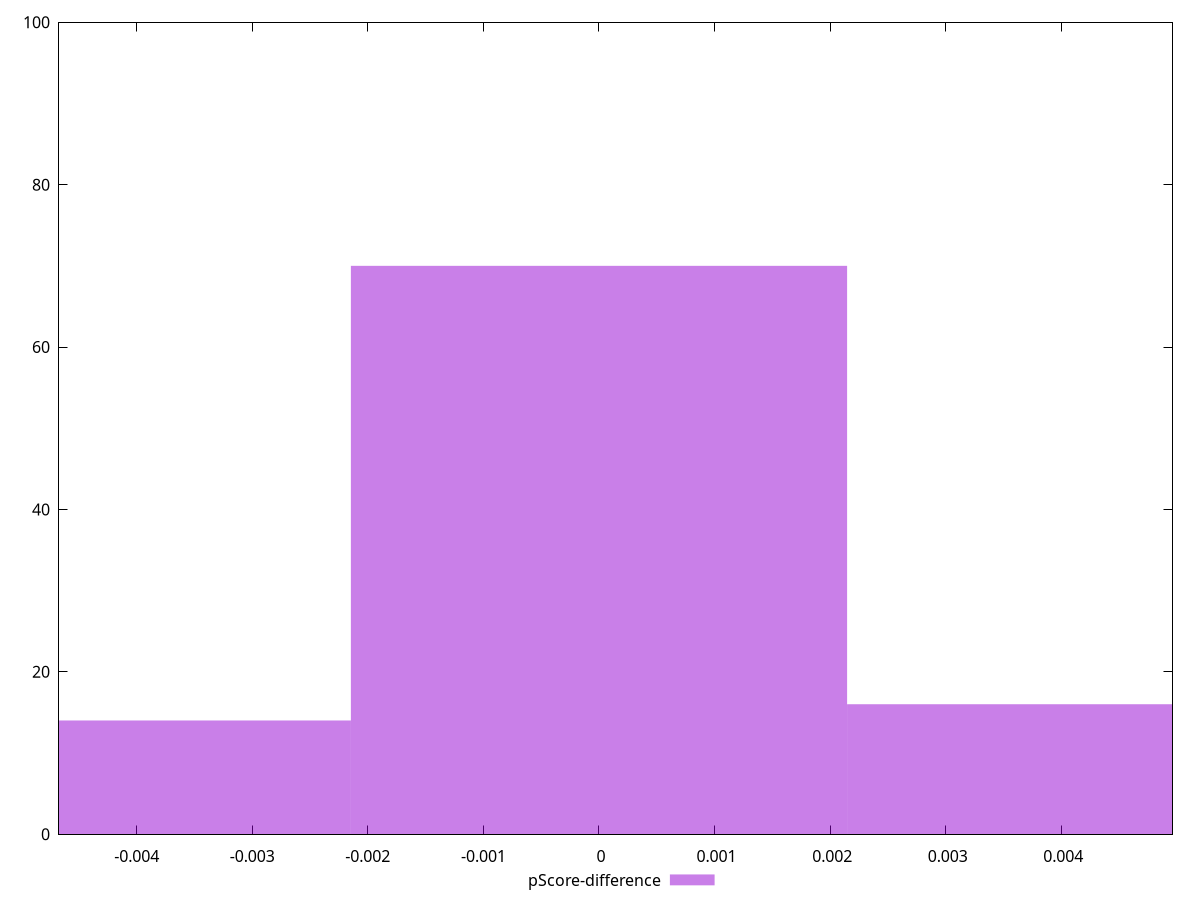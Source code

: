 reset

$pScoreDifference <<EOF
0 70
-0.004293495804838969 14
0.004293495804838969 16
EOF

set key outside below
set boxwidth 0.004293495804838969
set xrange [-0.004672150668637021:0.004962133580525885]
set yrange [0:100]
set trange [0:100]
set style fill transparent solid 0.5 noborder
set terminal svg size 640, 490 enhanced background rgb 'white'
set output "reports/report_00028_2021-02-24T12-49-42.674Z/total-blocking-time/samples/agenda/pScore-difference/histogram.svg"

plot $pScoreDifference title "pScore-difference" with boxes

reset

